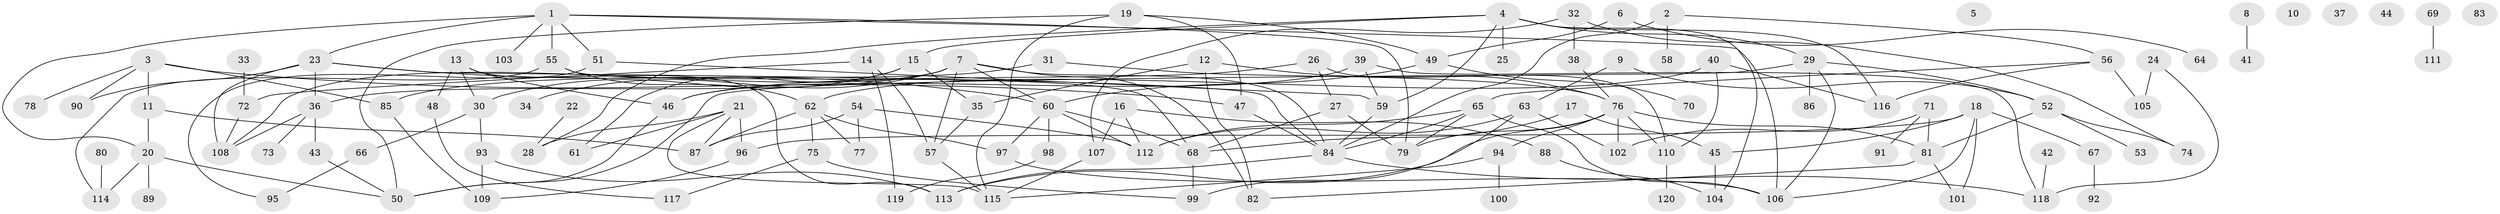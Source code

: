 // Generated by graph-tools (version 1.1) at 2025/12/03/09/25 04:12:52]
// undirected, 120 vertices, 178 edges
graph export_dot {
graph [start="1"]
  node [color=gray90,style=filled];
  1;
  2;
  3;
  4;
  5;
  6;
  7;
  8;
  9;
  10;
  11;
  12;
  13;
  14;
  15;
  16;
  17;
  18;
  19;
  20;
  21;
  22;
  23;
  24;
  25;
  26;
  27;
  28;
  29;
  30;
  31;
  32;
  33;
  34;
  35;
  36;
  37;
  38;
  39;
  40;
  41;
  42;
  43;
  44;
  45;
  46;
  47;
  48;
  49;
  50;
  51;
  52;
  53;
  54;
  55;
  56;
  57;
  58;
  59;
  60;
  61;
  62;
  63;
  64;
  65;
  66;
  67;
  68;
  69;
  70;
  71;
  72;
  73;
  74;
  75;
  76;
  77;
  78;
  79;
  80;
  81;
  82;
  83;
  84;
  85;
  86;
  87;
  88;
  89;
  90;
  91;
  92;
  93;
  94;
  95;
  96;
  97;
  98;
  99;
  100;
  101;
  102;
  103;
  104;
  105;
  106;
  107;
  108;
  109;
  110;
  111;
  112;
  113;
  114;
  115;
  116;
  117;
  118;
  119;
  120;
  1 -- 20;
  1 -- 23;
  1 -- 51;
  1 -- 55;
  1 -- 79;
  1 -- 103;
  1 -- 106;
  2 -- 56;
  2 -- 58;
  2 -- 84;
  3 -- 11;
  3 -- 47;
  3 -- 78;
  3 -- 85;
  3 -- 90;
  4 -- 15;
  4 -- 25;
  4 -- 28;
  4 -- 29;
  4 -- 59;
  4 -- 104;
  4 -- 116;
  6 -- 49;
  6 -- 64;
  7 -- 34;
  7 -- 36;
  7 -- 57;
  7 -- 60;
  7 -- 82;
  7 -- 84;
  7 -- 108;
  8 -- 41;
  9 -- 52;
  9 -- 63;
  11 -- 20;
  11 -- 87;
  12 -- 35;
  12 -- 76;
  12 -- 82;
  13 -- 30;
  13 -- 46;
  13 -- 48;
  13 -- 113;
  14 -- 57;
  14 -- 72;
  14 -- 119;
  15 -- 30;
  15 -- 35;
  15 -- 61;
  16 -- 88;
  16 -- 107;
  16 -- 112;
  17 -- 45;
  17 -- 68;
  18 -- 45;
  18 -- 67;
  18 -- 96;
  18 -- 101;
  18 -- 106;
  19 -- 47;
  19 -- 49;
  19 -- 50;
  19 -- 115;
  20 -- 50;
  20 -- 89;
  20 -- 114;
  21 -- 28;
  21 -- 61;
  21 -- 87;
  21 -- 96;
  21 -- 115;
  22 -- 28;
  23 -- 36;
  23 -- 60;
  23 -- 84;
  23 -- 90;
  23 -- 108;
  24 -- 105;
  24 -- 118;
  26 -- 27;
  26 -- 46;
  26 -- 110;
  27 -- 68;
  27 -- 79;
  29 -- 50;
  29 -- 52;
  29 -- 86;
  29 -- 106;
  30 -- 66;
  30 -- 93;
  31 -- 76;
  31 -- 85;
  32 -- 38;
  32 -- 74;
  32 -- 107;
  33 -- 72;
  35 -- 57;
  36 -- 43;
  36 -- 73;
  36 -- 108;
  38 -- 76;
  39 -- 46;
  39 -- 59;
  39 -- 118;
  40 -- 62;
  40 -- 110;
  40 -- 116;
  42 -- 118;
  43 -- 50;
  45 -- 104;
  46 -- 50;
  47 -- 84;
  48 -- 117;
  49 -- 60;
  49 -- 70;
  51 -- 59;
  51 -- 95;
  52 -- 53;
  52 -- 74;
  52 -- 81;
  54 -- 77;
  54 -- 87;
  54 -- 112;
  55 -- 62;
  55 -- 68;
  55 -- 114;
  56 -- 65;
  56 -- 105;
  56 -- 116;
  57 -- 115;
  59 -- 84;
  60 -- 68;
  60 -- 97;
  60 -- 98;
  60 -- 112;
  62 -- 75;
  62 -- 77;
  62 -- 87;
  62 -- 97;
  63 -- 99;
  63 -- 102;
  63 -- 112;
  65 -- 79;
  65 -- 84;
  65 -- 106;
  65 -- 112;
  66 -- 95;
  67 -- 92;
  68 -- 99;
  69 -- 111;
  71 -- 81;
  71 -- 91;
  71 -- 102;
  72 -- 108;
  75 -- 99;
  75 -- 117;
  76 -- 79;
  76 -- 81;
  76 -- 94;
  76 -- 102;
  76 -- 110;
  76 -- 113;
  80 -- 114;
  81 -- 82;
  81 -- 101;
  84 -- 113;
  84 -- 118;
  85 -- 109;
  88 -- 104;
  93 -- 109;
  93 -- 113;
  94 -- 100;
  94 -- 115;
  96 -- 109;
  97 -- 106;
  98 -- 119;
  107 -- 115;
  110 -- 120;
}
